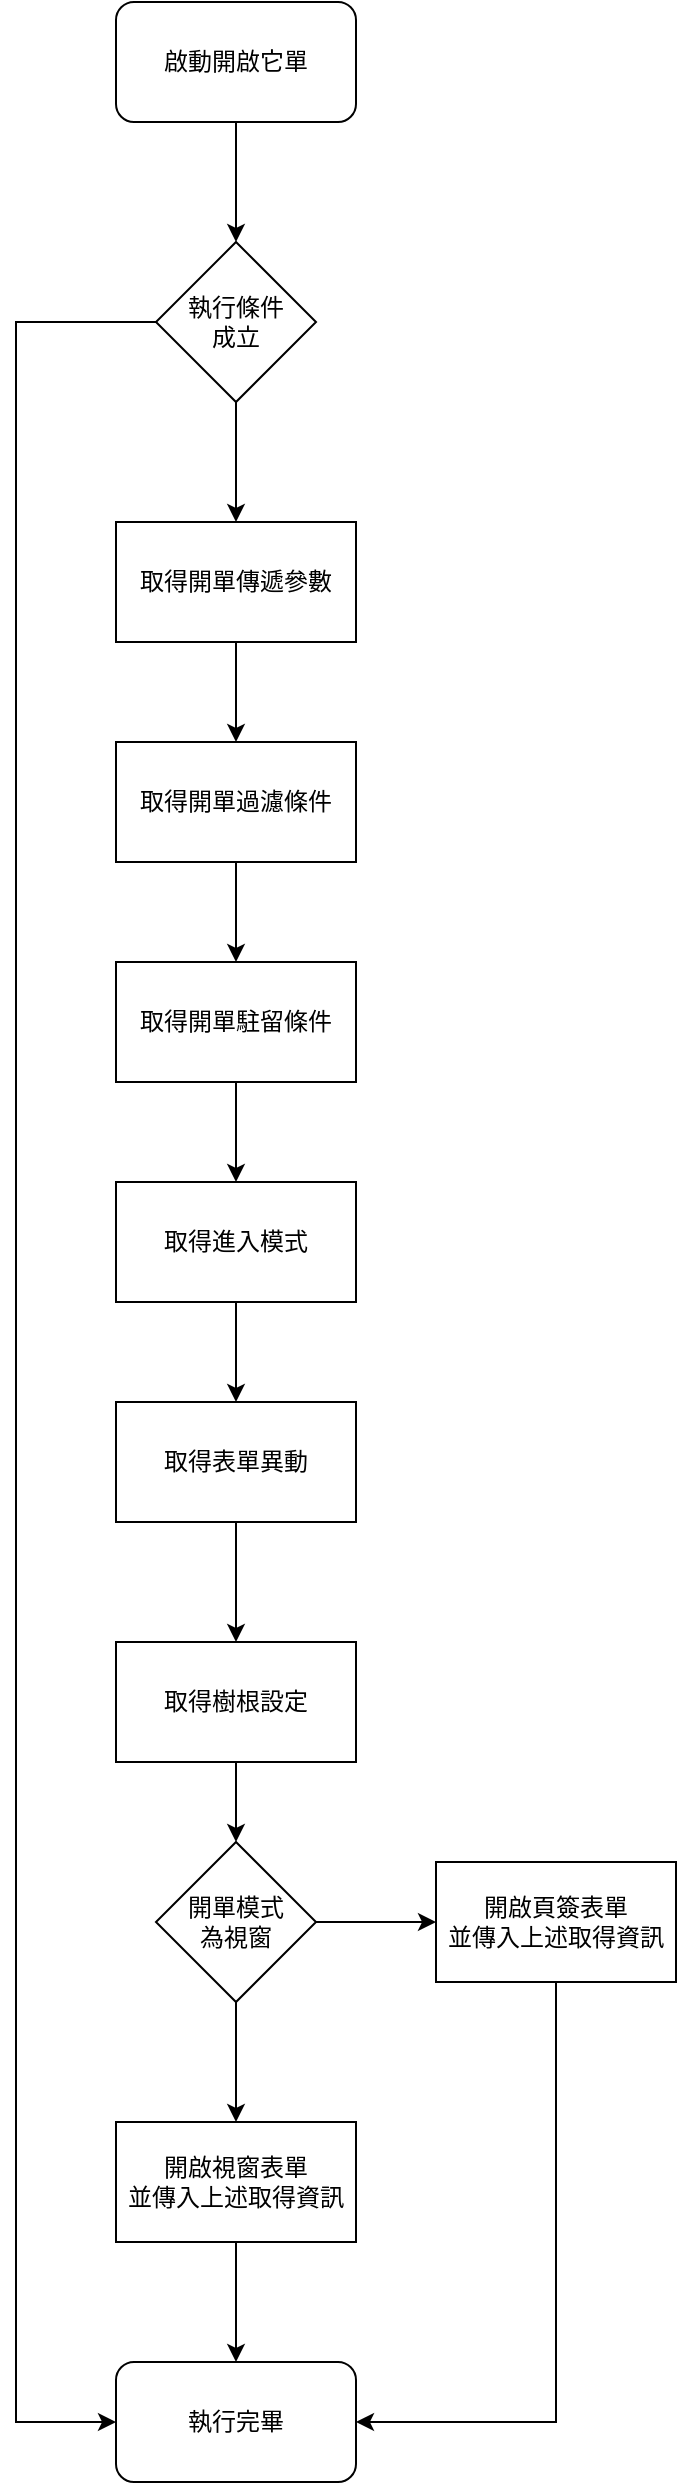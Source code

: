 <mxfile version="13.6.2" type="device"><diagram id="bFkeJpNIqBAmLZi1g1iT" name="第1頁"><mxGraphModel dx="852" dy="494" grid="1" gridSize="10" guides="1" tooltips="1" connect="1" arrows="1" fold="1" page="1" pageScale="1" pageWidth="827" pageHeight="1169" math="0" shadow="0"><root><mxCell id="0"/><mxCell id="1" parent="0"/><mxCell id="Qo4PQO4lDqlWP7qPPkWa-4" style="edgeStyle=orthogonalEdgeStyle;rounded=0;orthogonalLoop=1;jettySize=auto;html=1;" edge="1" parent="1" source="Qo4PQO4lDqlWP7qPPkWa-1" target="Qo4PQO4lDqlWP7qPPkWa-3"><mxGeometry relative="1" as="geometry"/></mxCell><mxCell id="Qo4PQO4lDqlWP7qPPkWa-1" value="啟動開啟它單" style="rounded=1;whiteSpace=wrap;html=1;" vertex="1" parent="1"><mxGeometry x="390" y="160" width="120" height="60" as="geometry"/></mxCell><mxCell id="Qo4PQO4lDqlWP7qPPkWa-6" style="edgeStyle=orthogonalEdgeStyle;rounded=0;orthogonalLoop=1;jettySize=auto;html=1;" edge="1" parent="1" source="Qo4PQO4lDqlWP7qPPkWa-3" target="Qo4PQO4lDqlWP7qPPkWa-5"><mxGeometry relative="1" as="geometry"/></mxCell><mxCell id="Qo4PQO4lDqlWP7qPPkWa-28" style="edgeStyle=orthogonalEdgeStyle;rounded=0;orthogonalLoop=1;jettySize=auto;html=1;entryX=0;entryY=0.5;entryDx=0;entryDy=0;exitX=0;exitY=0.5;exitDx=0;exitDy=0;" edge="1" parent="1" source="Qo4PQO4lDqlWP7qPPkWa-3" target="Qo4PQO4lDqlWP7qPPkWa-25"><mxGeometry relative="1" as="geometry"><Array as="points"><mxPoint x="340" y="320"/><mxPoint x="340" y="1370"/></Array></mxGeometry></mxCell><mxCell id="Qo4PQO4lDqlWP7qPPkWa-3" value="執行條件&lt;br&gt;成立" style="rhombus;whiteSpace=wrap;html=1;" vertex="1" parent="1"><mxGeometry x="410" y="280" width="80" height="80" as="geometry"/></mxCell><mxCell id="Qo4PQO4lDqlWP7qPPkWa-10" value="" style="edgeStyle=orthogonalEdgeStyle;rounded=0;orthogonalLoop=1;jettySize=auto;html=1;" edge="1" parent="1" source="Qo4PQO4lDqlWP7qPPkWa-5" target="Qo4PQO4lDqlWP7qPPkWa-9"><mxGeometry relative="1" as="geometry"/></mxCell><mxCell id="Qo4PQO4lDqlWP7qPPkWa-5" value="取得開單傳遞參數" style="rounded=0;whiteSpace=wrap;html=1;" vertex="1" parent="1"><mxGeometry x="390" y="420" width="120" height="60" as="geometry"/></mxCell><mxCell id="Qo4PQO4lDqlWP7qPPkWa-12" value="" style="edgeStyle=orthogonalEdgeStyle;rounded=0;orthogonalLoop=1;jettySize=auto;html=1;" edge="1" parent="1" source="Qo4PQO4lDqlWP7qPPkWa-9" target="Qo4PQO4lDqlWP7qPPkWa-11"><mxGeometry relative="1" as="geometry"/></mxCell><mxCell id="Qo4PQO4lDqlWP7qPPkWa-9" value="取得開單過濾條件" style="whiteSpace=wrap;html=1;rounded=0;" vertex="1" parent="1"><mxGeometry x="390" y="530" width="120" height="60" as="geometry"/></mxCell><mxCell id="Qo4PQO4lDqlWP7qPPkWa-16" value="" style="edgeStyle=orthogonalEdgeStyle;rounded=0;orthogonalLoop=1;jettySize=auto;html=1;" edge="1" parent="1" source="Qo4PQO4lDqlWP7qPPkWa-11" target="Qo4PQO4lDqlWP7qPPkWa-15"><mxGeometry relative="1" as="geometry"/></mxCell><mxCell id="Qo4PQO4lDqlWP7qPPkWa-11" value="取得開單駐留條件" style="whiteSpace=wrap;html=1;rounded=0;" vertex="1" parent="1"><mxGeometry x="390" y="640" width="120" height="60" as="geometry"/></mxCell><mxCell id="Qo4PQO4lDqlWP7qPPkWa-30" value="" style="edgeStyle=orthogonalEdgeStyle;rounded=0;orthogonalLoop=1;jettySize=auto;html=1;" edge="1" parent="1" source="Qo4PQO4lDqlWP7qPPkWa-15" target="Qo4PQO4lDqlWP7qPPkWa-29"><mxGeometry relative="1" as="geometry"/></mxCell><mxCell id="Qo4PQO4lDqlWP7qPPkWa-15" value="取得進入模式" style="whiteSpace=wrap;html=1;rounded=0;" vertex="1" parent="1"><mxGeometry x="390" y="750" width="120" height="60" as="geometry"/></mxCell><mxCell id="Qo4PQO4lDqlWP7qPPkWa-22" value="" style="edgeStyle=orthogonalEdgeStyle;rounded=0;orthogonalLoop=1;jettySize=auto;html=1;" edge="1" parent="1" source="Qo4PQO4lDqlWP7qPPkWa-19" target="Qo4PQO4lDqlWP7qPPkWa-21"><mxGeometry relative="1" as="geometry"/></mxCell><mxCell id="Qo4PQO4lDqlWP7qPPkWa-24" value="" style="edgeStyle=orthogonalEdgeStyle;rounded=0;orthogonalLoop=1;jettySize=auto;html=1;" edge="1" parent="1" source="Qo4PQO4lDqlWP7qPPkWa-19" target="Qo4PQO4lDqlWP7qPPkWa-23"><mxGeometry relative="1" as="geometry"/></mxCell><mxCell id="Qo4PQO4lDqlWP7qPPkWa-19" value="開單模式&lt;br&gt;為視窗" style="rhombus;whiteSpace=wrap;html=1;rounded=0;" vertex="1" parent="1"><mxGeometry x="410" y="1080" width="80" height="80" as="geometry"/></mxCell><mxCell id="Qo4PQO4lDqlWP7qPPkWa-26" style="edgeStyle=orthogonalEdgeStyle;rounded=0;orthogonalLoop=1;jettySize=auto;html=1;" edge="1" parent="1" source="Qo4PQO4lDqlWP7qPPkWa-21" target="Qo4PQO4lDqlWP7qPPkWa-25"><mxGeometry relative="1" as="geometry"/></mxCell><mxCell id="Qo4PQO4lDqlWP7qPPkWa-21" value="開啟視窗表單&lt;br&gt;並傳入上述取得資訊" style="whiteSpace=wrap;html=1;rounded=0;" vertex="1" parent="1"><mxGeometry x="390" y="1220" width="120" height="60" as="geometry"/></mxCell><mxCell id="Qo4PQO4lDqlWP7qPPkWa-27" style="edgeStyle=orthogonalEdgeStyle;rounded=0;orthogonalLoop=1;jettySize=auto;html=1;entryX=1;entryY=0.5;entryDx=0;entryDy=0;exitX=0.5;exitY=1;exitDx=0;exitDy=0;" edge="1" parent="1" source="Qo4PQO4lDqlWP7qPPkWa-23" target="Qo4PQO4lDqlWP7qPPkWa-25"><mxGeometry relative="1" as="geometry"/></mxCell><mxCell id="Qo4PQO4lDqlWP7qPPkWa-23" value="開啟頁簽表單&lt;br&gt;並傳入上述取得資訊" style="whiteSpace=wrap;html=1;rounded=0;" vertex="1" parent="1"><mxGeometry x="550" y="1090" width="120" height="60" as="geometry"/></mxCell><mxCell id="Qo4PQO4lDqlWP7qPPkWa-25" value="執行完畢" style="rounded=1;whiteSpace=wrap;html=1;" vertex="1" parent="1"><mxGeometry x="390" y="1340" width="120" height="60" as="geometry"/></mxCell><mxCell id="Qo4PQO4lDqlWP7qPPkWa-32" value="" style="edgeStyle=orthogonalEdgeStyle;rounded=0;orthogonalLoop=1;jettySize=auto;html=1;" edge="1" parent="1" source="Qo4PQO4lDqlWP7qPPkWa-29" target="Qo4PQO4lDqlWP7qPPkWa-31"><mxGeometry relative="1" as="geometry"/></mxCell><mxCell id="Qo4PQO4lDqlWP7qPPkWa-29" value="取得表單異動" style="whiteSpace=wrap;html=1;rounded=0;" vertex="1" parent="1"><mxGeometry x="390" y="860" width="120" height="60" as="geometry"/></mxCell><mxCell id="Qo4PQO4lDqlWP7qPPkWa-33" style="edgeStyle=orthogonalEdgeStyle;rounded=0;orthogonalLoop=1;jettySize=auto;html=1;" edge="1" parent="1" source="Qo4PQO4lDqlWP7qPPkWa-31" target="Qo4PQO4lDqlWP7qPPkWa-19"><mxGeometry relative="1" as="geometry"/></mxCell><mxCell id="Qo4PQO4lDqlWP7qPPkWa-31" value="取得樹根設定" style="whiteSpace=wrap;html=1;rounded=0;" vertex="1" parent="1"><mxGeometry x="390" y="980" width="120" height="60" as="geometry"/></mxCell></root></mxGraphModel></diagram></mxfile>